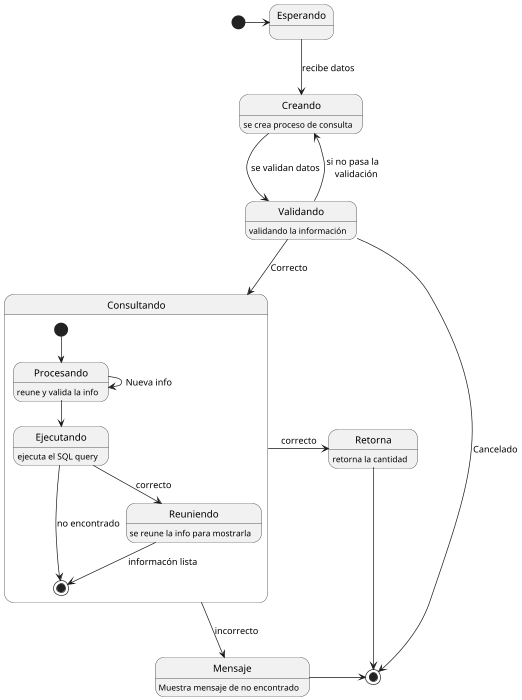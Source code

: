 @startuml
scale 500 width
scale 700 height

[*] -> Esperando

Esperando --> Creando : recibe datos
Creando --> Validando: se validan datos
Creando : se crea proceso de consulta
Validando : validando la información
Validando --> Consultando : Correcto
Validando --> Creando : si no pasa la  \n validación
Validando --> [*] : Cancelado
state Consultando {
  state "Procesando" as long1
  long1 : reune y valida la info
  [*] --> long1
  long1 --> long1 : Nueva info
  long1 --> Ejecutando
  Ejecutando : ejecuta el SQL query
  Ejecutando -> [*] : no encontrado
  Ejecutando --> Reuniendo : correcto
  Reuniendo : se reune la info para mostrarla
  Reuniendo -->[*] : informacón lista
}

Consultando -> Retorna :correcto
Retorna : retorna la cantidad

Consultando --> Mensaje :incorrecto
Mensaje : Muestra mensaje de no encontrado

Retorna  -->  [*]
Mensaje -> [*]



@enduml